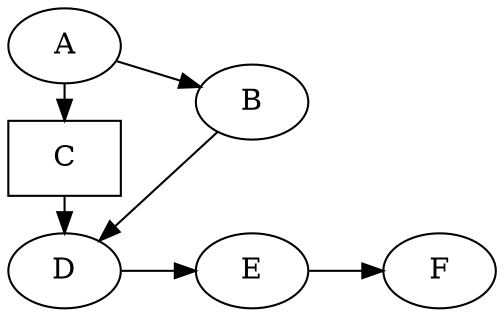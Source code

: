 digraph {
	graph [rankdir=LR]
	A
	B
	D
	E
	F
	A -> B
	B -> D
	D -> E
	E -> F
	subgraph child {
		graph [rank=min rankdir=LR]
		node [shape=box]
		C
		A -> C
		C -> D
	}
}
